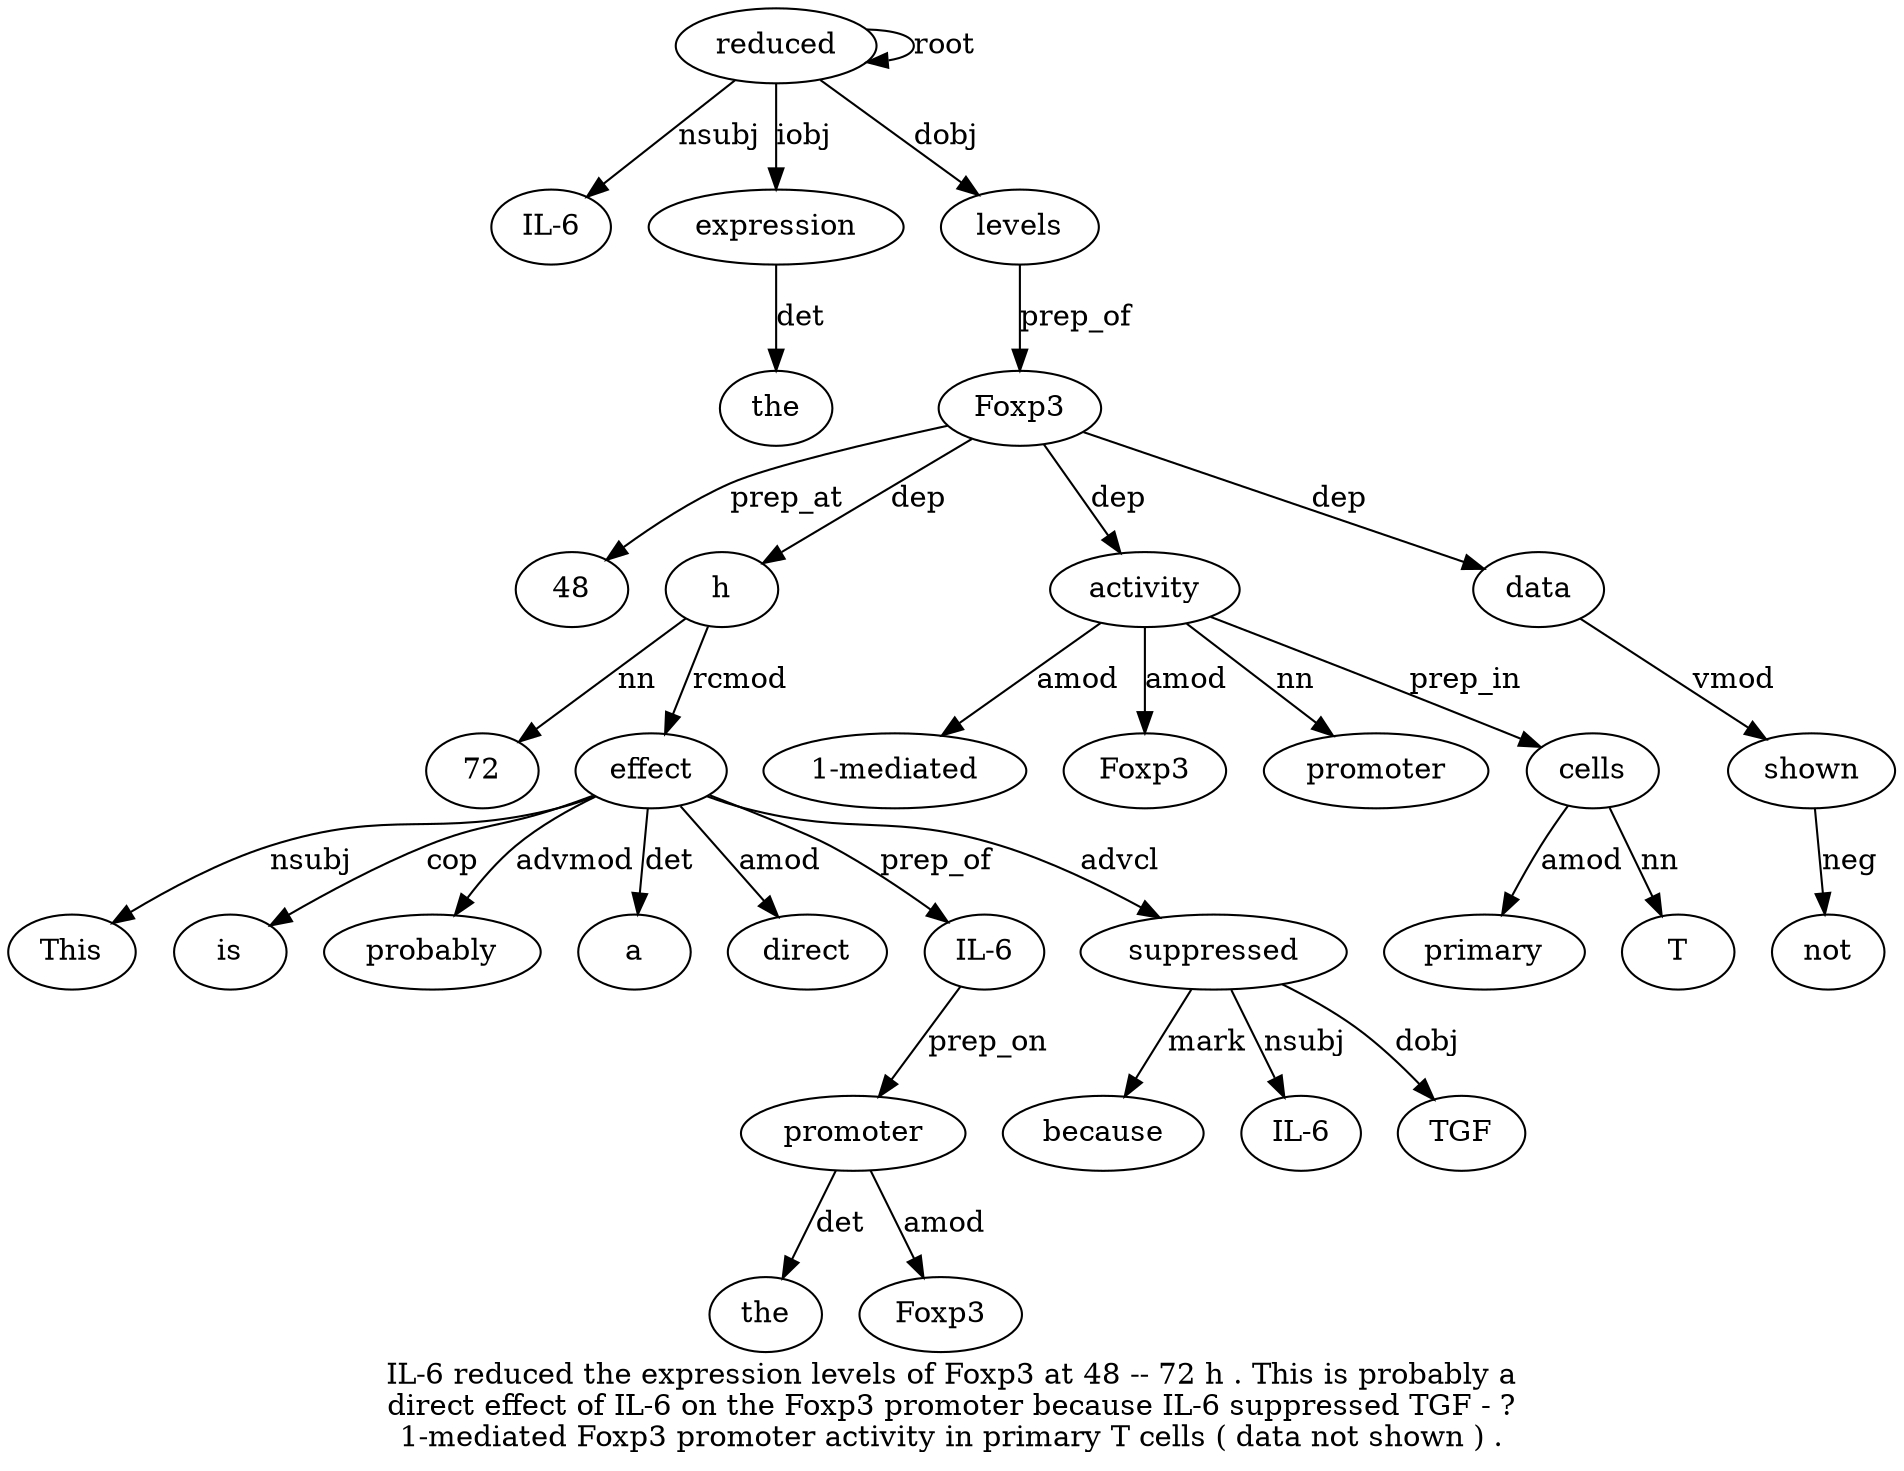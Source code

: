 digraph "IL-6 reduced the expression levels of Foxp3 at 48 -- 72 h . This is probably a direct effect of IL-6 on the Foxp3 promoter because IL-6 suppressed TGF - ? 1-mediated Foxp3 promoter activity in primary T cells ( data not shown ) ." {
label="IL-6 reduced the expression levels of Foxp3 at 48 -- 72 h . This is probably a
direct effect of IL-6 on the Foxp3 promoter because IL-6 suppressed TGF - ?
1-mediated Foxp3 promoter activity in primary T cells ( data not shown ) .";
reduced2 [style=filled, fillcolor=white, label=reduced];
"IL-61" [style=filled, fillcolor=white, label="IL-6"];
reduced2 -> "IL-61"  [label=nsubj];
reduced2 -> reduced2  [label=root];
expression4 [style=filled, fillcolor=white, label=expression];
the3 [style=filled, fillcolor=white, label=the];
expression4 -> the3  [label=det];
reduced2 -> expression4  [label=iobj];
levels5 [style=filled, fillcolor=white, label=levels];
reduced2 -> levels5  [label=dobj];
Foxp37 [style=filled, fillcolor=white, label=Foxp3];
levels5 -> Foxp37  [label=prep_of];
489 [style=filled, fillcolor=white, label=48];
Foxp37 -> 489  [label=prep_at];
h12 [style=filled, fillcolor=white, label=h];
7211 [style=filled, fillcolor=white, label=72];
h12 -> 7211  [label=nn];
Foxp37 -> h12  [label=dep];
effect19 [style=filled, fillcolor=white, label=effect];
This14 [style=filled, fillcolor=white, label=This];
effect19 -> This14  [label=nsubj];
is15 [style=filled, fillcolor=white, label=is];
effect19 -> is15  [label=cop];
probably16 [style=filled, fillcolor=white, label=probably];
effect19 -> probably16  [label=advmod];
a17 [style=filled, fillcolor=white, label=a];
effect19 -> a17  [label=det];
direct18 [style=filled, fillcolor=white, label=direct];
effect19 -> direct18  [label=amod];
h12 -> effect19  [label=rcmod];
"IL-621" [style=filled, fillcolor=white, label="IL-6"];
effect19 -> "IL-621"  [label=prep_of];
promoter25 [style=filled, fillcolor=white, label=promoter];
the23 [style=filled, fillcolor=white, label=the];
promoter25 -> the23  [label=det];
Foxp324 [style=filled, fillcolor=white, label=Foxp3];
promoter25 -> Foxp324  [label=amod];
"IL-621" -> promoter25  [label=prep_on];
suppressed28 [style=filled, fillcolor=white, label=suppressed];
because26 [style=filled, fillcolor=white, label=because];
suppressed28 -> because26  [label=mark];
"IL-627" [style=filled, fillcolor=white, label="IL-6"];
suppressed28 -> "IL-627"  [label=nsubj];
effect19 -> suppressed28  [label=advcl];
TGF29 [style=filled, fillcolor=white, label=TGF];
suppressed28 -> TGF29  [label=dobj];
activity35 [style=filled, fillcolor=white, label=activity];
"1-mediated32" [style=filled, fillcolor=white, label="1-mediated"];
activity35 -> "1-mediated32"  [label=amod];
Foxp3 [style=filled, fillcolor=white, label=Foxp3];
activity35 -> Foxp3  [label=amod];
promoter34 [style=filled, fillcolor=white, label=promoter];
activity35 -> promoter34  [label=nn];
Foxp37 -> activity35  [label=dep];
cells39 [style=filled, fillcolor=white, label=cells];
primary37 [style=filled, fillcolor=white, label=primary];
cells39 -> primary37  [label=amod];
T38 [style=filled, fillcolor=white, label=T];
cells39 -> T38  [label=nn];
activity35 -> cells39  [label=prep_in];
data41 [style=filled, fillcolor=white, label=data];
Foxp37 -> data41  [label=dep];
shown43 [style=filled, fillcolor=white, label=shown];
not42 [style=filled, fillcolor=white, label=not];
shown43 -> not42  [label=neg];
data41 -> shown43  [label=vmod];
}
